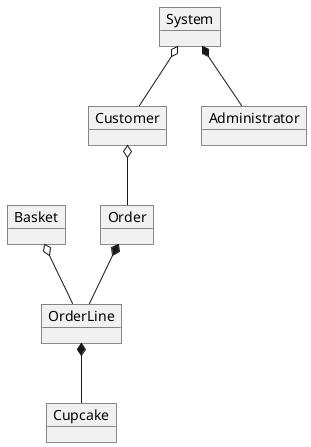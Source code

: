 @startuml
object Customer
object Administrator
object Cupcake
object Order
object OrderLine
object Basket
object System

Customer o-- Order
Order *-- OrderLine
OrderLine *-- Cupcake
Basket o-- OrderLine
System *-- Administrator
System o-- Customer
@enduml